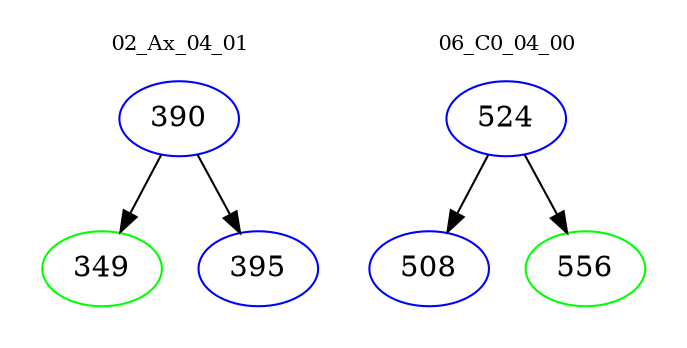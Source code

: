 digraph{
subgraph cluster_0 {
color = white
label = "02_Ax_04_01";
fontsize=10;
T0_390 [label="390", color="blue"]
T0_390 -> T0_349 [color="black"]
T0_349 [label="349", color="green"]
T0_390 -> T0_395 [color="black"]
T0_395 [label="395", color="blue"]
}
subgraph cluster_1 {
color = white
label = "06_C0_04_00";
fontsize=10;
T1_524 [label="524", color="blue"]
T1_524 -> T1_508 [color="black"]
T1_508 [label="508", color="blue"]
T1_524 -> T1_556 [color="black"]
T1_556 [label="556", color="green"]
}
}
